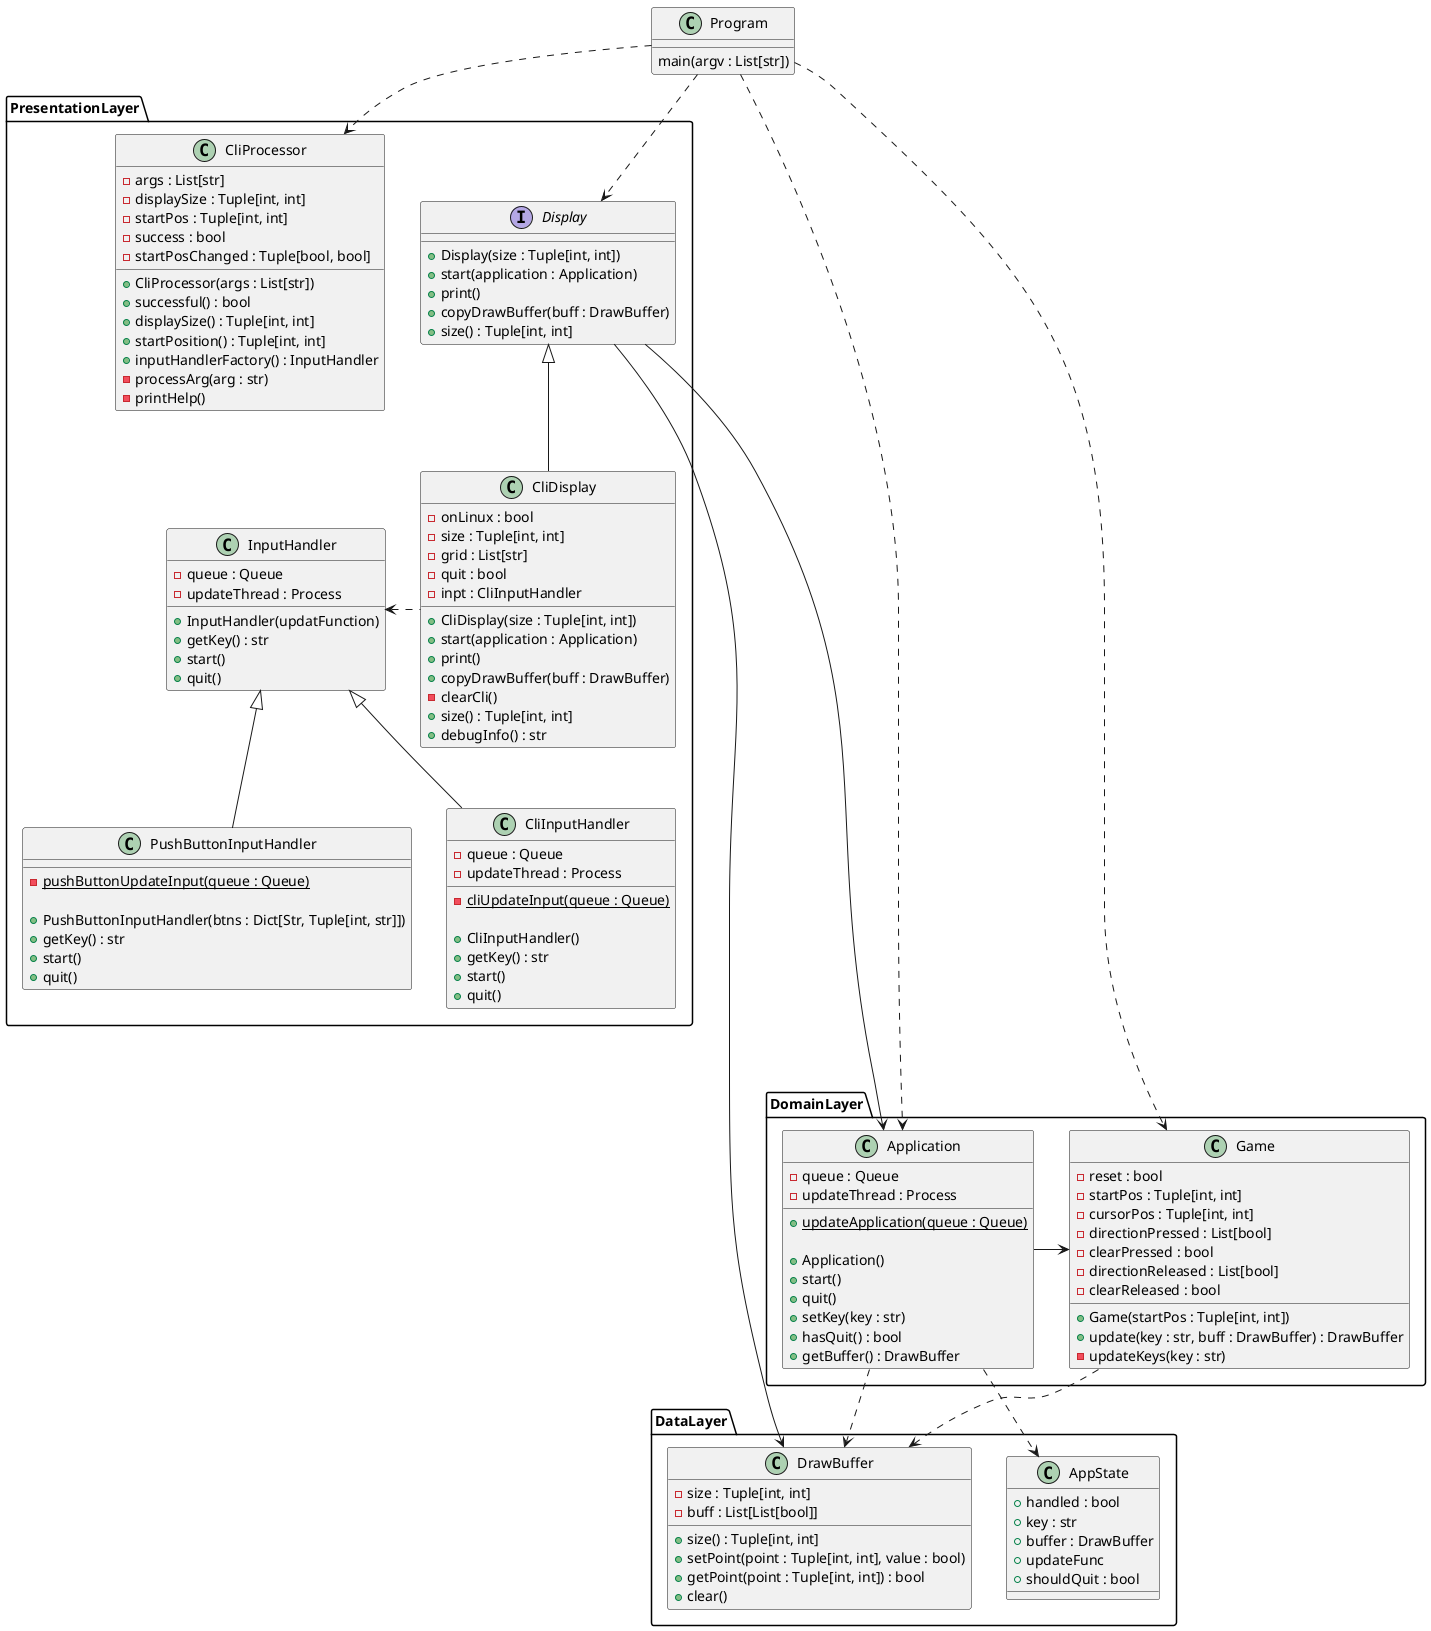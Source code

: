@startuml etch-a-sketch-class

class Program {
    main(argv : List[str])
}

namespace PresentationLayer {
    interface Display {
        + Display(size : Tuple[int, int])
        + start(application : Application)
        + print()
        + copyDrawBuffer(buff : DrawBuffer)
        + size() : Tuple[int, int]
    }

    class CliDisplay {
        - onLinux : bool
        - size : Tuple[int, int]
        - grid : List[str]
        - quit : bool
        - inpt : CliInputHandler

        + CliDisplay(size : Tuple[int, int])
        + start(application : Application)
        + print()
        + copyDrawBuffer(buff : DrawBuffer)
        - clearCli()
        + size() : Tuple[int, int]
        + debugInfo() : str
    }

    class CliProcessor {
        - args : List[str]
        - displaySize : Tuple[int, int]
        - startPos : Tuple[int, int]
        - success : bool
        - startPosChanged : Tuple[bool, bool]

        + CliProcessor(args : List[str])
        + successful() : bool
        + displaySize() : Tuple[int, int]
        + startPosition() : Tuple[int, int]
        + inputHandlerFactory() : InputHandler
        - processArg(arg : str)
        - printHelp()
    }

    class InputHandler {
        - queue : Queue
        - updateThread : Process

        + InputHandler(updatFunction)
        + getKey() : str
        + start()
        + quit()
    }

    class PushButtonInputHandler {
        - {static} pushButtonUpdateInput(queue : Queue)

        + PushButtonInputHandler(btns : Dict[Str, Tuple[int, str]])
        + getKey() : str
        + start()
        + quit()
    }

    class CliInputHandler {
        - queue : Queue
        - updateThread : Process

        - {static} cliUpdateInput(queue : Queue)

        + CliInputHandler()
        + getKey() : str
        + start()
        + quit()
    }

    CliDisplay .l.> InputHandler
    CliDisplay -u-|> Display
    CliInputHandler -u-|> InputHandler
    PushButtonInputHandler -u-|> InputHandler
}

namespace DomainLayer {
    class Application {
        - queue : Queue
        - updateThread : Process

        + {static} updateApplication(queue : Queue)

        + Application()
        + start()
        + quit()
        + setKey(key : str)
        + hasQuit() : bool
        + getBuffer() : DrawBuffer
    }

    class Game {
        - reset : bool
        - startPos : Tuple[int, int]
        - cursorPos : Tuple[int, int]
        - directionPressed : List[bool]
        - clearPressed : bool
        - directionReleased : List[bool]
        - clearReleased : bool
        
        + Game(startPos : Tuple[int, int])
        + update(key : str, buff : DrawBuffer) : DrawBuffer
        - updateKeys(key : str)
    }

    Application -> Game
}

namespace DataLayer {
    class DrawBuffer {
        - size : Tuple[int, int]
        - buff : List[List[bool]]

        + size() : Tuple[int, int]
        + setPoint(point : Tuple[int, int], value : bool)
        + getPoint(point : Tuple[int, int]) : bool
        + clear()
    }

    class AppState {
        + handled : bool
        + key : str
        + buffer : DrawBuffer
        + updateFunc
        + shouldQuit : bool
    }
}

Program ..> PresentationLayer.CliProcessor
Program ...> DomainLayer.Game
Program ...> DomainLayer.Application
Program ..> PresentationLayer.Display
PresentationLayer.Display -----> DomainLayer.Application
PresentationLayer.Display -----> DataLayer.DrawBuffer
DomainLayer.Application ..> DataLayer.AppState
DomainLayer.Application ..> DataLayer.DrawBuffer
DomainLayer.Game ..> DataLayer.DrawBuffer

@enduml
